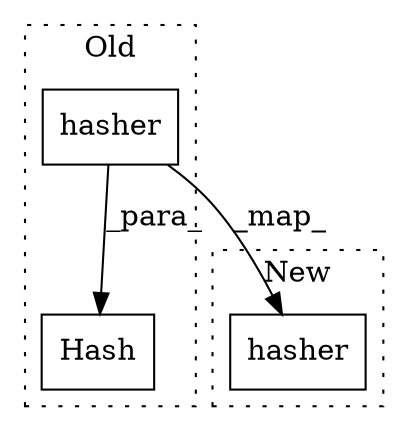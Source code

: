 digraph G {
subgraph cluster0 {
1 [label="hasher" a="32" s="2302,2321" l="7,1" shape="box"];
3 [label="Hash" a="32" s="2297,2322" l="5,1" shape="box"];
label = "Old";
style="dotted";
}
subgraph cluster1 {
2 [label="hasher" a="32" s="2272,2291" l="7,1" shape="box"];
label = "New";
style="dotted";
}
1 -> 3 [label="_para_"];
1 -> 2 [label="_map_"];
}